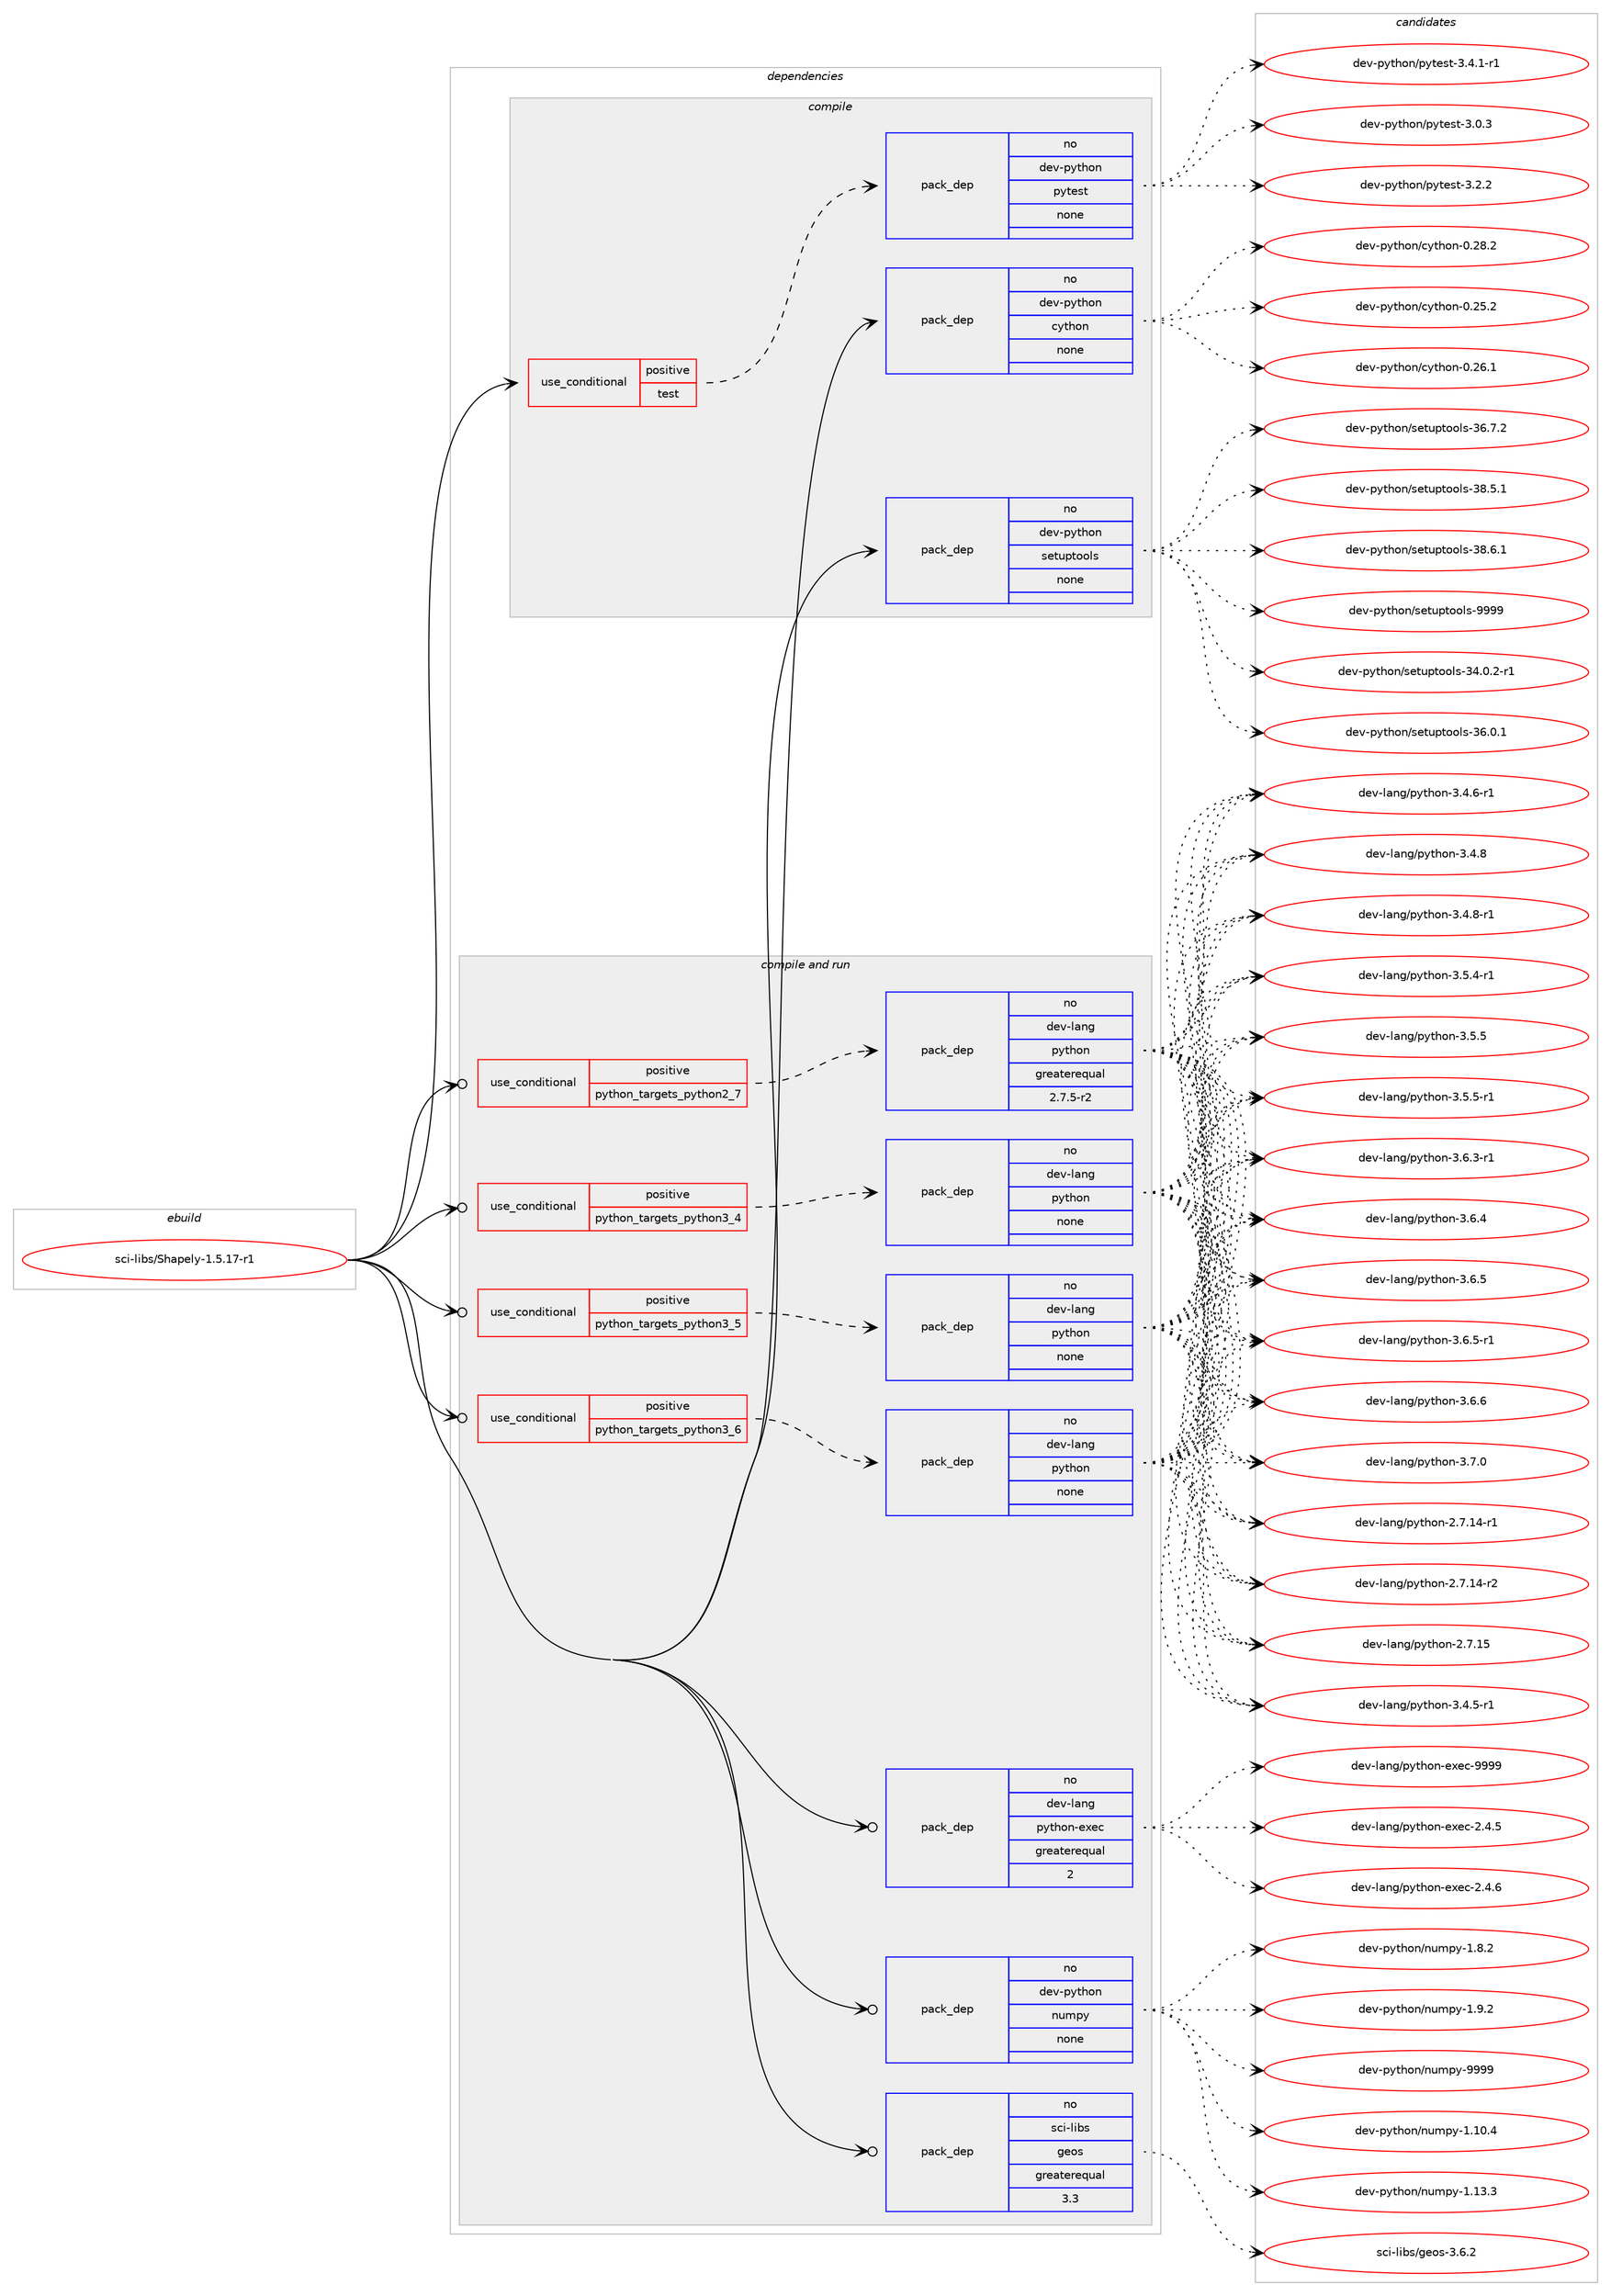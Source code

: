 digraph prolog {

# *************
# Graph options
# *************

newrank=true;
concentrate=true;
compound=true;
graph [rankdir=LR,fontname=Helvetica,fontsize=10,ranksep=1.5];#, ranksep=2.5, nodesep=0.2];
edge  [arrowhead=vee];
node  [fontname=Helvetica,fontsize=10];

# **********
# The ebuild
# **********

subgraph cluster_leftcol {
color=gray;
rank=same;
label=<<i>ebuild</i>>;
id [label="sci-libs/Shapely-1.5.17-r1", color=red, width=4, href="../sci-libs/Shapely-1.5.17-r1.svg"];
}

# ****************
# The dependencies
# ****************

subgraph cluster_midcol {
color=gray;
label=<<i>dependencies</i>>;
subgraph cluster_compile {
fillcolor="#eeeeee";
style=filled;
label=<<i>compile</i>>;
subgraph cond592 {
dependency2197 [label=<<TABLE BORDER="0" CELLBORDER="1" CELLSPACING="0" CELLPADDING="4"><TR><TD ROWSPAN="3" CELLPADDING="10">use_conditional</TD></TR><TR><TD>positive</TD></TR><TR><TD>test</TD></TR></TABLE>>, shape=none, color=red];
subgraph pack1571 {
dependency2198 [label=<<TABLE BORDER="0" CELLBORDER="1" CELLSPACING="0" CELLPADDING="4" WIDTH="220"><TR><TD ROWSPAN="6" CELLPADDING="30">pack_dep</TD></TR><TR><TD WIDTH="110">no</TD></TR><TR><TD>dev-python</TD></TR><TR><TD>pytest</TD></TR><TR><TD>none</TD></TR><TR><TD></TD></TR></TABLE>>, shape=none, color=blue];
}
dependency2197:e -> dependency2198:w [weight=20,style="dashed",arrowhead="vee"];
}
id:e -> dependency2197:w [weight=20,style="solid",arrowhead="vee"];
subgraph pack1572 {
dependency2199 [label=<<TABLE BORDER="0" CELLBORDER="1" CELLSPACING="0" CELLPADDING="4" WIDTH="220"><TR><TD ROWSPAN="6" CELLPADDING="30">pack_dep</TD></TR><TR><TD WIDTH="110">no</TD></TR><TR><TD>dev-python</TD></TR><TR><TD>cython</TD></TR><TR><TD>none</TD></TR><TR><TD></TD></TR></TABLE>>, shape=none, color=blue];
}
id:e -> dependency2199:w [weight=20,style="solid",arrowhead="vee"];
subgraph pack1573 {
dependency2200 [label=<<TABLE BORDER="0" CELLBORDER="1" CELLSPACING="0" CELLPADDING="4" WIDTH="220"><TR><TD ROWSPAN="6" CELLPADDING="30">pack_dep</TD></TR><TR><TD WIDTH="110">no</TD></TR><TR><TD>dev-python</TD></TR><TR><TD>setuptools</TD></TR><TR><TD>none</TD></TR><TR><TD></TD></TR></TABLE>>, shape=none, color=blue];
}
id:e -> dependency2200:w [weight=20,style="solid",arrowhead="vee"];
}
subgraph cluster_compileandrun {
fillcolor="#eeeeee";
style=filled;
label=<<i>compile and run</i>>;
subgraph cond593 {
dependency2201 [label=<<TABLE BORDER="0" CELLBORDER="1" CELLSPACING="0" CELLPADDING="4"><TR><TD ROWSPAN="3" CELLPADDING="10">use_conditional</TD></TR><TR><TD>positive</TD></TR><TR><TD>python_targets_python2_7</TD></TR></TABLE>>, shape=none, color=red];
subgraph pack1574 {
dependency2202 [label=<<TABLE BORDER="0" CELLBORDER="1" CELLSPACING="0" CELLPADDING="4" WIDTH="220"><TR><TD ROWSPAN="6" CELLPADDING="30">pack_dep</TD></TR><TR><TD WIDTH="110">no</TD></TR><TR><TD>dev-lang</TD></TR><TR><TD>python</TD></TR><TR><TD>greaterequal</TD></TR><TR><TD>2.7.5-r2</TD></TR></TABLE>>, shape=none, color=blue];
}
dependency2201:e -> dependency2202:w [weight=20,style="dashed",arrowhead="vee"];
}
id:e -> dependency2201:w [weight=20,style="solid",arrowhead="odotvee"];
subgraph cond594 {
dependency2203 [label=<<TABLE BORDER="0" CELLBORDER="1" CELLSPACING="0" CELLPADDING="4"><TR><TD ROWSPAN="3" CELLPADDING="10">use_conditional</TD></TR><TR><TD>positive</TD></TR><TR><TD>python_targets_python3_4</TD></TR></TABLE>>, shape=none, color=red];
subgraph pack1575 {
dependency2204 [label=<<TABLE BORDER="0" CELLBORDER="1" CELLSPACING="0" CELLPADDING="4" WIDTH="220"><TR><TD ROWSPAN="6" CELLPADDING="30">pack_dep</TD></TR><TR><TD WIDTH="110">no</TD></TR><TR><TD>dev-lang</TD></TR><TR><TD>python</TD></TR><TR><TD>none</TD></TR><TR><TD></TD></TR></TABLE>>, shape=none, color=blue];
}
dependency2203:e -> dependency2204:w [weight=20,style="dashed",arrowhead="vee"];
}
id:e -> dependency2203:w [weight=20,style="solid",arrowhead="odotvee"];
subgraph cond595 {
dependency2205 [label=<<TABLE BORDER="0" CELLBORDER="1" CELLSPACING="0" CELLPADDING="4"><TR><TD ROWSPAN="3" CELLPADDING="10">use_conditional</TD></TR><TR><TD>positive</TD></TR><TR><TD>python_targets_python3_5</TD></TR></TABLE>>, shape=none, color=red];
subgraph pack1576 {
dependency2206 [label=<<TABLE BORDER="0" CELLBORDER="1" CELLSPACING="0" CELLPADDING="4" WIDTH="220"><TR><TD ROWSPAN="6" CELLPADDING="30">pack_dep</TD></TR><TR><TD WIDTH="110">no</TD></TR><TR><TD>dev-lang</TD></TR><TR><TD>python</TD></TR><TR><TD>none</TD></TR><TR><TD></TD></TR></TABLE>>, shape=none, color=blue];
}
dependency2205:e -> dependency2206:w [weight=20,style="dashed",arrowhead="vee"];
}
id:e -> dependency2205:w [weight=20,style="solid",arrowhead="odotvee"];
subgraph cond596 {
dependency2207 [label=<<TABLE BORDER="0" CELLBORDER="1" CELLSPACING="0" CELLPADDING="4"><TR><TD ROWSPAN="3" CELLPADDING="10">use_conditional</TD></TR><TR><TD>positive</TD></TR><TR><TD>python_targets_python3_6</TD></TR></TABLE>>, shape=none, color=red];
subgraph pack1577 {
dependency2208 [label=<<TABLE BORDER="0" CELLBORDER="1" CELLSPACING="0" CELLPADDING="4" WIDTH="220"><TR><TD ROWSPAN="6" CELLPADDING="30">pack_dep</TD></TR><TR><TD WIDTH="110">no</TD></TR><TR><TD>dev-lang</TD></TR><TR><TD>python</TD></TR><TR><TD>none</TD></TR><TR><TD></TD></TR></TABLE>>, shape=none, color=blue];
}
dependency2207:e -> dependency2208:w [weight=20,style="dashed",arrowhead="vee"];
}
id:e -> dependency2207:w [weight=20,style="solid",arrowhead="odotvee"];
subgraph pack1578 {
dependency2209 [label=<<TABLE BORDER="0" CELLBORDER="1" CELLSPACING="0" CELLPADDING="4" WIDTH="220"><TR><TD ROWSPAN="6" CELLPADDING="30">pack_dep</TD></TR><TR><TD WIDTH="110">no</TD></TR><TR><TD>dev-lang</TD></TR><TR><TD>python-exec</TD></TR><TR><TD>greaterequal</TD></TR><TR><TD>2</TD></TR></TABLE>>, shape=none, color=blue];
}
id:e -> dependency2209:w [weight=20,style="solid",arrowhead="odotvee"];
subgraph pack1579 {
dependency2210 [label=<<TABLE BORDER="0" CELLBORDER="1" CELLSPACING="0" CELLPADDING="4" WIDTH="220"><TR><TD ROWSPAN="6" CELLPADDING="30">pack_dep</TD></TR><TR><TD WIDTH="110">no</TD></TR><TR><TD>dev-python</TD></TR><TR><TD>numpy</TD></TR><TR><TD>none</TD></TR><TR><TD></TD></TR></TABLE>>, shape=none, color=blue];
}
id:e -> dependency2210:w [weight=20,style="solid",arrowhead="odotvee"];
subgraph pack1580 {
dependency2211 [label=<<TABLE BORDER="0" CELLBORDER="1" CELLSPACING="0" CELLPADDING="4" WIDTH="220"><TR><TD ROWSPAN="6" CELLPADDING="30">pack_dep</TD></TR><TR><TD WIDTH="110">no</TD></TR><TR><TD>sci-libs</TD></TR><TR><TD>geos</TD></TR><TR><TD>greaterequal</TD></TR><TR><TD>3.3</TD></TR></TABLE>>, shape=none, color=blue];
}
id:e -> dependency2211:w [weight=20,style="solid",arrowhead="odotvee"];
}
subgraph cluster_run {
fillcolor="#eeeeee";
style=filled;
label=<<i>run</i>>;
}
}

# **************
# The candidates
# **************

subgraph cluster_choices {
rank=same;
color=gray;
label=<<i>candidates</i>>;

subgraph choice1571 {
color=black;
nodesep=1;
choice1001011184511212111610411111047112121116101115116455146484651 [label="dev-python/pytest-3.0.3", color=red, width=4,href="../dev-python/pytest-3.0.3.svg"];
choice1001011184511212111610411111047112121116101115116455146504650 [label="dev-python/pytest-3.2.2", color=red, width=4,href="../dev-python/pytest-3.2.2.svg"];
choice10010111845112121116104111110471121211161011151164551465246494511449 [label="dev-python/pytest-3.4.1-r1", color=red, width=4,href="../dev-python/pytest-3.4.1-r1.svg"];
dependency2198:e -> choice1001011184511212111610411111047112121116101115116455146484651:w [style=dotted,weight="100"];
dependency2198:e -> choice1001011184511212111610411111047112121116101115116455146504650:w [style=dotted,weight="100"];
dependency2198:e -> choice10010111845112121116104111110471121211161011151164551465246494511449:w [style=dotted,weight="100"];
}
subgraph choice1572 {
color=black;
nodesep=1;
choice10010111845112121116104111110479912111610411111045484650534650 [label="dev-python/cython-0.25.2", color=red, width=4,href="../dev-python/cython-0.25.2.svg"];
choice10010111845112121116104111110479912111610411111045484650544649 [label="dev-python/cython-0.26.1", color=red, width=4,href="../dev-python/cython-0.26.1.svg"];
choice10010111845112121116104111110479912111610411111045484650564650 [label="dev-python/cython-0.28.2", color=red, width=4,href="../dev-python/cython-0.28.2.svg"];
dependency2199:e -> choice10010111845112121116104111110479912111610411111045484650534650:w [style=dotted,weight="100"];
dependency2199:e -> choice10010111845112121116104111110479912111610411111045484650544649:w [style=dotted,weight="100"];
dependency2199:e -> choice10010111845112121116104111110479912111610411111045484650564650:w [style=dotted,weight="100"];
}
subgraph choice1573 {
color=black;
nodesep=1;
choice1001011184511212111610411111047115101116117112116111111108115455152464846504511449 [label="dev-python/setuptools-34.0.2-r1", color=red, width=4,href="../dev-python/setuptools-34.0.2-r1.svg"];
choice100101118451121211161041111104711510111611711211611111110811545515446484649 [label="dev-python/setuptools-36.0.1", color=red, width=4,href="../dev-python/setuptools-36.0.1.svg"];
choice100101118451121211161041111104711510111611711211611111110811545515446554650 [label="dev-python/setuptools-36.7.2", color=red, width=4,href="../dev-python/setuptools-36.7.2.svg"];
choice100101118451121211161041111104711510111611711211611111110811545515646534649 [label="dev-python/setuptools-38.5.1", color=red, width=4,href="../dev-python/setuptools-38.5.1.svg"];
choice100101118451121211161041111104711510111611711211611111110811545515646544649 [label="dev-python/setuptools-38.6.1", color=red, width=4,href="../dev-python/setuptools-38.6.1.svg"];
choice10010111845112121116104111110471151011161171121161111111081154557575757 [label="dev-python/setuptools-9999", color=red, width=4,href="../dev-python/setuptools-9999.svg"];
dependency2200:e -> choice1001011184511212111610411111047115101116117112116111111108115455152464846504511449:w [style=dotted,weight="100"];
dependency2200:e -> choice100101118451121211161041111104711510111611711211611111110811545515446484649:w [style=dotted,weight="100"];
dependency2200:e -> choice100101118451121211161041111104711510111611711211611111110811545515446554650:w [style=dotted,weight="100"];
dependency2200:e -> choice100101118451121211161041111104711510111611711211611111110811545515646534649:w [style=dotted,weight="100"];
dependency2200:e -> choice100101118451121211161041111104711510111611711211611111110811545515646544649:w [style=dotted,weight="100"];
dependency2200:e -> choice10010111845112121116104111110471151011161171121161111111081154557575757:w [style=dotted,weight="100"];
}
subgraph choice1574 {
color=black;
nodesep=1;
choice100101118451089711010347112121116104111110455046554649524511449 [label="dev-lang/python-2.7.14-r1", color=red, width=4,href="../dev-lang/python-2.7.14-r1.svg"];
choice100101118451089711010347112121116104111110455046554649524511450 [label="dev-lang/python-2.7.14-r2", color=red, width=4,href="../dev-lang/python-2.7.14-r2.svg"];
choice10010111845108971101034711212111610411111045504655464953 [label="dev-lang/python-2.7.15", color=red, width=4,href="../dev-lang/python-2.7.15.svg"];
choice1001011184510897110103471121211161041111104551465246534511449 [label="dev-lang/python-3.4.5-r1", color=red, width=4,href="../dev-lang/python-3.4.5-r1.svg"];
choice1001011184510897110103471121211161041111104551465246544511449 [label="dev-lang/python-3.4.6-r1", color=red, width=4,href="../dev-lang/python-3.4.6-r1.svg"];
choice100101118451089711010347112121116104111110455146524656 [label="dev-lang/python-3.4.8", color=red, width=4,href="../dev-lang/python-3.4.8.svg"];
choice1001011184510897110103471121211161041111104551465246564511449 [label="dev-lang/python-3.4.8-r1", color=red, width=4,href="../dev-lang/python-3.4.8-r1.svg"];
choice1001011184510897110103471121211161041111104551465346524511449 [label="dev-lang/python-3.5.4-r1", color=red, width=4,href="../dev-lang/python-3.5.4-r1.svg"];
choice100101118451089711010347112121116104111110455146534653 [label="dev-lang/python-3.5.5", color=red, width=4,href="../dev-lang/python-3.5.5.svg"];
choice1001011184510897110103471121211161041111104551465346534511449 [label="dev-lang/python-3.5.5-r1", color=red, width=4,href="../dev-lang/python-3.5.5-r1.svg"];
choice1001011184510897110103471121211161041111104551465446514511449 [label="dev-lang/python-3.6.3-r1", color=red, width=4,href="../dev-lang/python-3.6.3-r1.svg"];
choice100101118451089711010347112121116104111110455146544652 [label="dev-lang/python-3.6.4", color=red, width=4,href="../dev-lang/python-3.6.4.svg"];
choice100101118451089711010347112121116104111110455146544653 [label="dev-lang/python-3.6.5", color=red, width=4,href="../dev-lang/python-3.6.5.svg"];
choice1001011184510897110103471121211161041111104551465446534511449 [label="dev-lang/python-3.6.5-r1", color=red, width=4,href="../dev-lang/python-3.6.5-r1.svg"];
choice100101118451089711010347112121116104111110455146544654 [label="dev-lang/python-3.6.6", color=red, width=4,href="../dev-lang/python-3.6.6.svg"];
choice100101118451089711010347112121116104111110455146554648 [label="dev-lang/python-3.7.0", color=red, width=4,href="../dev-lang/python-3.7.0.svg"];
dependency2202:e -> choice100101118451089711010347112121116104111110455046554649524511449:w [style=dotted,weight="100"];
dependency2202:e -> choice100101118451089711010347112121116104111110455046554649524511450:w [style=dotted,weight="100"];
dependency2202:e -> choice10010111845108971101034711212111610411111045504655464953:w [style=dotted,weight="100"];
dependency2202:e -> choice1001011184510897110103471121211161041111104551465246534511449:w [style=dotted,weight="100"];
dependency2202:e -> choice1001011184510897110103471121211161041111104551465246544511449:w [style=dotted,weight="100"];
dependency2202:e -> choice100101118451089711010347112121116104111110455146524656:w [style=dotted,weight="100"];
dependency2202:e -> choice1001011184510897110103471121211161041111104551465246564511449:w [style=dotted,weight="100"];
dependency2202:e -> choice1001011184510897110103471121211161041111104551465346524511449:w [style=dotted,weight="100"];
dependency2202:e -> choice100101118451089711010347112121116104111110455146534653:w [style=dotted,weight="100"];
dependency2202:e -> choice1001011184510897110103471121211161041111104551465346534511449:w [style=dotted,weight="100"];
dependency2202:e -> choice1001011184510897110103471121211161041111104551465446514511449:w [style=dotted,weight="100"];
dependency2202:e -> choice100101118451089711010347112121116104111110455146544652:w [style=dotted,weight="100"];
dependency2202:e -> choice100101118451089711010347112121116104111110455146544653:w [style=dotted,weight="100"];
dependency2202:e -> choice1001011184510897110103471121211161041111104551465446534511449:w [style=dotted,weight="100"];
dependency2202:e -> choice100101118451089711010347112121116104111110455146544654:w [style=dotted,weight="100"];
dependency2202:e -> choice100101118451089711010347112121116104111110455146554648:w [style=dotted,weight="100"];
}
subgraph choice1575 {
color=black;
nodesep=1;
choice100101118451089711010347112121116104111110455046554649524511449 [label="dev-lang/python-2.7.14-r1", color=red, width=4,href="../dev-lang/python-2.7.14-r1.svg"];
choice100101118451089711010347112121116104111110455046554649524511450 [label="dev-lang/python-2.7.14-r2", color=red, width=4,href="../dev-lang/python-2.7.14-r2.svg"];
choice10010111845108971101034711212111610411111045504655464953 [label="dev-lang/python-2.7.15", color=red, width=4,href="../dev-lang/python-2.7.15.svg"];
choice1001011184510897110103471121211161041111104551465246534511449 [label="dev-lang/python-3.4.5-r1", color=red, width=4,href="../dev-lang/python-3.4.5-r1.svg"];
choice1001011184510897110103471121211161041111104551465246544511449 [label="dev-lang/python-3.4.6-r1", color=red, width=4,href="../dev-lang/python-3.4.6-r1.svg"];
choice100101118451089711010347112121116104111110455146524656 [label="dev-lang/python-3.4.8", color=red, width=4,href="../dev-lang/python-3.4.8.svg"];
choice1001011184510897110103471121211161041111104551465246564511449 [label="dev-lang/python-3.4.8-r1", color=red, width=4,href="../dev-lang/python-3.4.8-r1.svg"];
choice1001011184510897110103471121211161041111104551465346524511449 [label="dev-lang/python-3.5.4-r1", color=red, width=4,href="../dev-lang/python-3.5.4-r1.svg"];
choice100101118451089711010347112121116104111110455146534653 [label="dev-lang/python-3.5.5", color=red, width=4,href="../dev-lang/python-3.5.5.svg"];
choice1001011184510897110103471121211161041111104551465346534511449 [label="dev-lang/python-3.5.5-r1", color=red, width=4,href="../dev-lang/python-3.5.5-r1.svg"];
choice1001011184510897110103471121211161041111104551465446514511449 [label="dev-lang/python-3.6.3-r1", color=red, width=4,href="../dev-lang/python-3.6.3-r1.svg"];
choice100101118451089711010347112121116104111110455146544652 [label="dev-lang/python-3.6.4", color=red, width=4,href="../dev-lang/python-3.6.4.svg"];
choice100101118451089711010347112121116104111110455146544653 [label="dev-lang/python-3.6.5", color=red, width=4,href="../dev-lang/python-3.6.5.svg"];
choice1001011184510897110103471121211161041111104551465446534511449 [label="dev-lang/python-3.6.5-r1", color=red, width=4,href="../dev-lang/python-3.6.5-r1.svg"];
choice100101118451089711010347112121116104111110455146544654 [label="dev-lang/python-3.6.6", color=red, width=4,href="../dev-lang/python-3.6.6.svg"];
choice100101118451089711010347112121116104111110455146554648 [label="dev-lang/python-3.7.0", color=red, width=4,href="../dev-lang/python-3.7.0.svg"];
dependency2204:e -> choice100101118451089711010347112121116104111110455046554649524511449:w [style=dotted,weight="100"];
dependency2204:e -> choice100101118451089711010347112121116104111110455046554649524511450:w [style=dotted,weight="100"];
dependency2204:e -> choice10010111845108971101034711212111610411111045504655464953:w [style=dotted,weight="100"];
dependency2204:e -> choice1001011184510897110103471121211161041111104551465246534511449:w [style=dotted,weight="100"];
dependency2204:e -> choice1001011184510897110103471121211161041111104551465246544511449:w [style=dotted,weight="100"];
dependency2204:e -> choice100101118451089711010347112121116104111110455146524656:w [style=dotted,weight="100"];
dependency2204:e -> choice1001011184510897110103471121211161041111104551465246564511449:w [style=dotted,weight="100"];
dependency2204:e -> choice1001011184510897110103471121211161041111104551465346524511449:w [style=dotted,weight="100"];
dependency2204:e -> choice100101118451089711010347112121116104111110455146534653:w [style=dotted,weight="100"];
dependency2204:e -> choice1001011184510897110103471121211161041111104551465346534511449:w [style=dotted,weight="100"];
dependency2204:e -> choice1001011184510897110103471121211161041111104551465446514511449:w [style=dotted,weight="100"];
dependency2204:e -> choice100101118451089711010347112121116104111110455146544652:w [style=dotted,weight="100"];
dependency2204:e -> choice100101118451089711010347112121116104111110455146544653:w [style=dotted,weight="100"];
dependency2204:e -> choice1001011184510897110103471121211161041111104551465446534511449:w [style=dotted,weight="100"];
dependency2204:e -> choice100101118451089711010347112121116104111110455146544654:w [style=dotted,weight="100"];
dependency2204:e -> choice100101118451089711010347112121116104111110455146554648:w [style=dotted,weight="100"];
}
subgraph choice1576 {
color=black;
nodesep=1;
choice100101118451089711010347112121116104111110455046554649524511449 [label="dev-lang/python-2.7.14-r1", color=red, width=4,href="../dev-lang/python-2.7.14-r1.svg"];
choice100101118451089711010347112121116104111110455046554649524511450 [label="dev-lang/python-2.7.14-r2", color=red, width=4,href="../dev-lang/python-2.7.14-r2.svg"];
choice10010111845108971101034711212111610411111045504655464953 [label="dev-lang/python-2.7.15", color=red, width=4,href="../dev-lang/python-2.7.15.svg"];
choice1001011184510897110103471121211161041111104551465246534511449 [label="dev-lang/python-3.4.5-r1", color=red, width=4,href="../dev-lang/python-3.4.5-r1.svg"];
choice1001011184510897110103471121211161041111104551465246544511449 [label="dev-lang/python-3.4.6-r1", color=red, width=4,href="../dev-lang/python-3.4.6-r1.svg"];
choice100101118451089711010347112121116104111110455146524656 [label="dev-lang/python-3.4.8", color=red, width=4,href="../dev-lang/python-3.4.8.svg"];
choice1001011184510897110103471121211161041111104551465246564511449 [label="dev-lang/python-3.4.8-r1", color=red, width=4,href="../dev-lang/python-3.4.8-r1.svg"];
choice1001011184510897110103471121211161041111104551465346524511449 [label="dev-lang/python-3.5.4-r1", color=red, width=4,href="../dev-lang/python-3.5.4-r1.svg"];
choice100101118451089711010347112121116104111110455146534653 [label="dev-lang/python-3.5.5", color=red, width=4,href="../dev-lang/python-3.5.5.svg"];
choice1001011184510897110103471121211161041111104551465346534511449 [label="dev-lang/python-3.5.5-r1", color=red, width=4,href="../dev-lang/python-3.5.5-r1.svg"];
choice1001011184510897110103471121211161041111104551465446514511449 [label="dev-lang/python-3.6.3-r1", color=red, width=4,href="../dev-lang/python-3.6.3-r1.svg"];
choice100101118451089711010347112121116104111110455146544652 [label="dev-lang/python-3.6.4", color=red, width=4,href="../dev-lang/python-3.6.4.svg"];
choice100101118451089711010347112121116104111110455146544653 [label="dev-lang/python-3.6.5", color=red, width=4,href="../dev-lang/python-3.6.5.svg"];
choice1001011184510897110103471121211161041111104551465446534511449 [label="dev-lang/python-3.6.5-r1", color=red, width=4,href="../dev-lang/python-3.6.5-r1.svg"];
choice100101118451089711010347112121116104111110455146544654 [label="dev-lang/python-3.6.6", color=red, width=4,href="../dev-lang/python-3.6.6.svg"];
choice100101118451089711010347112121116104111110455146554648 [label="dev-lang/python-3.7.0", color=red, width=4,href="../dev-lang/python-3.7.0.svg"];
dependency2206:e -> choice100101118451089711010347112121116104111110455046554649524511449:w [style=dotted,weight="100"];
dependency2206:e -> choice100101118451089711010347112121116104111110455046554649524511450:w [style=dotted,weight="100"];
dependency2206:e -> choice10010111845108971101034711212111610411111045504655464953:w [style=dotted,weight="100"];
dependency2206:e -> choice1001011184510897110103471121211161041111104551465246534511449:w [style=dotted,weight="100"];
dependency2206:e -> choice1001011184510897110103471121211161041111104551465246544511449:w [style=dotted,weight="100"];
dependency2206:e -> choice100101118451089711010347112121116104111110455146524656:w [style=dotted,weight="100"];
dependency2206:e -> choice1001011184510897110103471121211161041111104551465246564511449:w [style=dotted,weight="100"];
dependency2206:e -> choice1001011184510897110103471121211161041111104551465346524511449:w [style=dotted,weight="100"];
dependency2206:e -> choice100101118451089711010347112121116104111110455146534653:w [style=dotted,weight="100"];
dependency2206:e -> choice1001011184510897110103471121211161041111104551465346534511449:w [style=dotted,weight="100"];
dependency2206:e -> choice1001011184510897110103471121211161041111104551465446514511449:w [style=dotted,weight="100"];
dependency2206:e -> choice100101118451089711010347112121116104111110455146544652:w [style=dotted,weight="100"];
dependency2206:e -> choice100101118451089711010347112121116104111110455146544653:w [style=dotted,weight="100"];
dependency2206:e -> choice1001011184510897110103471121211161041111104551465446534511449:w [style=dotted,weight="100"];
dependency2206:e -> choice100101118451089711010347112121116104111110455146544654:w [style=dotted,weight="100"];
dependency2206:e -> choice100101118451089711010347112121116104111110455146554648:w [style=dotted,weight="100"];
}
subgraph choice1577 {
color=black;
nodesep=1;
choice100101118451089711010347112121116104111110455046554649524511449 [label="dev-lang/python-2.7.14-r1", color=red, width=4,href="../dev-lang/python-2.7.14-r1.svg"];
choice100101118451089711010347112121116104111110455046554649524511450 [label="dev-lang/python-2.7.14-r2", color=red, width=4,href="../dev-lang/python-2.7.14-r2.svg"];
choice10010111845108971101034711212111610411111045504655464953 [label="dev-lang/python-2.7.15", color=red, width=4,href="../dev-lang/python-2.7.15.svg"];
choice1001011184510897110103471121211161041111104551465246534511449 [label="dev-lang/python-3.4.5-r1", color=red, width=4,href="../dev-lang/python-3.4.5-r1.svg"];
choice1001011184510897110103471121211161041111104551465246544511449 [label="dev-lang/python-3.4.6-r1", color=red, width=4,href="../dev-lang/python-3.4.6-r1.svg"];
choice100101118451089711010347112121116104111110455146524656 [label="dev-lang/python-3.4.8", color=red, width=4,href="../dev-lang/python-3.4.8.svg"];
choice1001011184510897110103471121211161041111104551465246564511449 [label="dev-lang/python-3.4.8-r1", color=red, width=4,href="../dev-lang/python-3.4.8-r1.svg"];
choice1001011184510897110103471121211161041111104551465346524511449 [label="dev-lang/python-3.5.4-r1", color=red, width=4,href="../dev-lang/python-3.5.4-r1.svg"];
choice100101118451089711010347112121116104111110455146534653 [label="dev-lang/python-3.5.5", color=red, width=4,href="../dev-lang/python-3.5.5.svg"];
choice1001011184510897110103471121211161041111104551465346534511449 [label="dev-lang/python-3.5.5-r1", color=red, width=4,href="../dev-lang/python-3.5.5-r1.svg"];
choice1001011184510897110103471121211161041111104551465446514511449 [label="dev-lang/python-3.6.3-r1", color=red, width=4,href="../dev-lang/python-3.6.3-r1.svg"];
choice100101118451089711010347112121116104111110455146544652 [label="dev-lang/python-3.6.4", color=red, width=4,href="../dev-lang/python-3.6.4.svg"];
choice100101118451089711010347112121116104111110455146544653 [label="dev-lang/python-3.6.5", color=red, width=4,href="../dev-lang/python-3.6.5.svg"];
choice1001011184510897110103471121211161041111104551465446534511449 [label="dev-lang/python-3.6.5-r1", color=red, width=4,href="../dev-lang/python-3.6.5-r1.svg"];
choice100101118451089711010347112121116104111110455146544654 [label="dev-lang/python-3.6.6", color=red, width=4,href="../dev-lang/python-3.6.6.svg"];
choice100101118451089711010347112121116104111110455146554648 [label="dev-lang/python-3.7.0", color=red, width=4,href="../dev-lang/python-3.7.0.svg"];
dependency2208:e -> choice100101118451089711010347112121116104111110455046554649524511449:w [style=dotted,weight="100"];
dependency2208:e -> choice100101118451089711010347112121116104111110455046554649524511450:w [style=dotted,weight="100"];
dependency2208:e -> choice10010111845108971101034711212111610411111045504655464953:w [style=dotted,weight="100"];
dependency2208:e -> choice1001011184510897110103471121211161041111104551465246534511449:w [style=dotted,weight="100"];
dependency2208:e -> choice1001011184510897110103471121211161041111104551465246544511449:w [style=dotted,weight="100"];
dependency2208:e -> choice100101118451089711010347112121116104111110455146524656:w [style=dotted,weight="100"];
dependency2208:e -> choice1001011184510897110103471121211161041111104551465246564511449:w [style=dotted,weight="100"];
dependency2208:e -> choice1001011184510897110103471121211161041111104551465346524511449:w [style=dotted,weight="100"];
dependency2208:e -> choice100101118451089711010347112121116104111110455146534653:w [style=dotted,weight="100"];
dependency2208:e -> choice1001011184510897110103471121211161041111104551465346534511449:w [style=dotted,weight="100"];
dependency2208:e -> choice1001011184510897110103471121211161041111104551465446514511449:w [style=dotted,weight="100"];
dependency2208:e -> choice100101118451089711010347112121116104111110455146544652:w [style=dotted,weight="100"];
dependency2208:e -> choice100101118451089711010347112121116104111110455146544653:w [style=dotted,weight="100"];
dependency2208:e -> choice1001011184510897110103471121211161041111104551465446534511449:w [style=dotted,weight="100"];
dependency2208:e -> choice100101118451089711010347112121116104111110455146544654:w [style=dotted,weight="100"];
dependency2208:e -> choice100101118451089711010347112121116104111110455146554648:w [style=dotted,weight="100"];
}
subgraph choice1578 {
color=black;
nodesep=1;
choice1001011184510897110103471121211161041111104510112010199455046524653 [label="dev-lang/python-exec-2.4.5", color=red, width=4,href="../dev-lang/python-exec-2.4.5.svg"];
choice1001011184510897110103471121211161041111104510112010199455046524654 [label="dev-lang/python-exec-2.4.6", color=red, width=4,href="../dev-lang/python-exec-2.4.6.svg"];
choice10010111845108971101034711212111610411111045101120101994557575757 [label="dev-lang/python-exec-9999", color=red, width=4,href="../dev-lang/python-exec-9999.svg"];
dependency2209:e -> choice1001011184510897110103471121211161041111104510112010199455046524653:w [style=dotted,weight="100"];
dependency2209:e -> choice1001011184510897110103471121211161041111104510112010199455046524654:w [style=dotted,weight="100"];
dependency2209:e -> choice10010111845108971101034711212111610411111045101120101994557575757:w [style=dotted,weight="100"];
}
subgraph choice1579 {
color=black;
nodesep=1;
choice100101118451121211161041111104711011710911212145494649484652 [label="dev-python/numpy-1.10.4", color=red, width=4,href="../dev-python/numpy-1.10.4.svg"];
choice100101118451121211161041111104711011710911212145494649514651 [label="dev-python/numpy-1.13.3", color=red, width=4,href="../dev-python/numpy-1.13.3.svg"];
choice1001011184511212111610411111047110117109112121454946564650 [label="dev-python/numpy-1.8.2", color=red, width=4,href="../dev-python/numpy-1.8.2.svg"];
choice1001011184511212111610411111047110117109112121454946574650 [label="dev-python/numpy-1.9.2", color=red, width=4,href="../dev-python/numpy-1.9.2.svg"];
choice10010111845112121116104111110471101171091121214557575757 [label="dev-python/numpy-9999", color=red, width=4,href="../dev-python/numpy-9999.svg"];
dependency2210:e -> choice100101118451121211161041111104711011710911212145494649484652:w [style=dotted,weight="100"];
dependency2210:e -> choice100101118451121211161041111104711011710911212145494649514651:w [style=dotted,weight="100"];
dependency2210:e -> choice1001011184511212111610411111047110117109112121454946564650:w [style=dotted,weight="100"];
dependency2210:e -> choice1001011184511212111610411111047110117109112121454946574650:w [style=dotted,weight="100"];
dependency2210:e -> choice10010111845112121116104111110471101171091121214557575757:w [style=dotted,weight="100"];
}
subgraph choice1580 {
color=black;
nodesep=1;
choice11599105451081059811547103101111115455146544650 [label="sci-libs/geos-3.6.2", color=red, width=4,href="../sci-libs/geos-3.6.2.svg"];
dependency2211:e -> choice11599105451081059811547103101111115455146544650:w [style=dotted,weight="100"];
}
}

}
